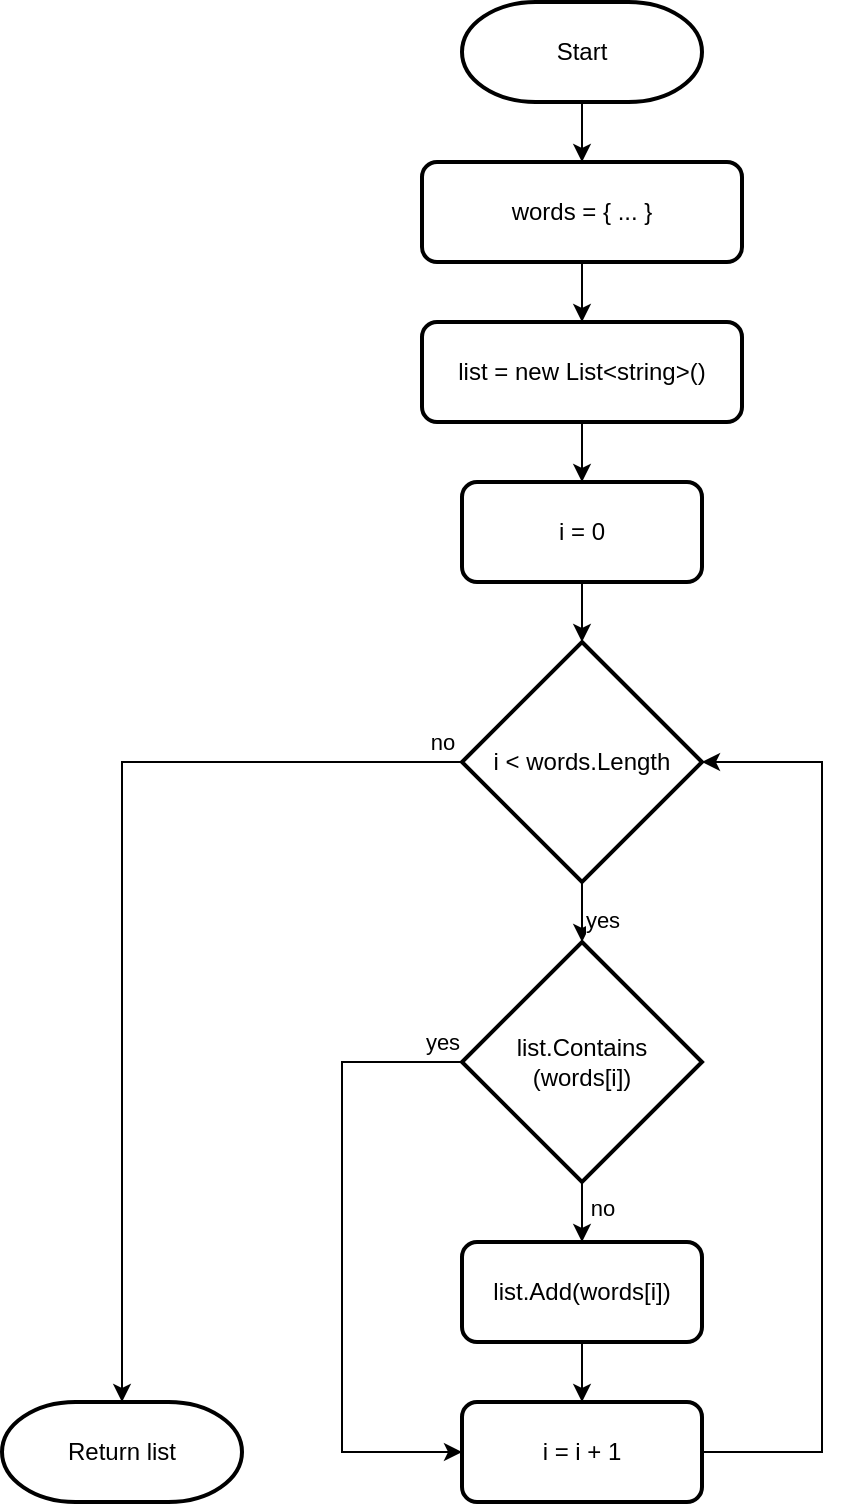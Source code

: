 <mxfile version="20.1.3" type="device" pages="2"><diagram id="ekLerv10-5Og8tD3GVhr" name="unique-words01"><mxGraphModel dx="2244" dy="884" grid="1" gridSize="10" guides="1" tooltips="1" connect="1" arrows="1" fold="1" page="1" pageScale="1" pageWidth="850" pageHeight="1100" math="0" shadow="0"><root><mxCell id="8sShPmPlEh92SBYfi-gu-0"/><mxCell id="8sShPmPlEh92SBYfi-gu-1" parent="8sShPmPlEh92SBYfi-gu-0"/><mxCell id="FQkOdAautoIUK9AFChFl-2" style="edgeStyle=orthogonalEdgeStyle;rounded=0;orthogonalLoop=1;jettySize=auto;html=1;" parent="8sShPmPlEh92SBYfi-gu-1" source="d6aVji-mfKDUd1OoBBit-1" target="nnVJdBRnOibAc6dFRvMt-0" edge="1"><mxGeometry relative="1" as="geometry"/></mxCell><mxCell id="d6aVji-mfKDUd1OoBBit-1" value="Start" style="strokeWidth=2;html=1;shape=mxgraph.flowchart.terminator;whiteSpace=wrap;" parent="8sShPmPlEh92SBYfi-gu-1" vertex="1"><mxGeometry x="-460" y="80" width="120" height="50" as="geometry"/></mxCell><mxCell id="35Vyb5Ko2_pxsr-b_a7Q-1" style="edgeStyle=orthogonalEdgeStyle;rounded=0;orthogonalLoop=1;jettySize=auto;html=1;" parent="8sShPmPlEh92SBYfi-gu-1" source="FQkOdAautoIUK9AFChFl-0" target="35Vyb5Ko2_pxsr-b_a7Q-0" edge="1"><mxGeometry relative="1" as="geometry"/></mxCell><mxCell id="FQkOdAautoIUK9AFChFl-0" value="list = new List&amp;lt;string&amp;gt;()" style="rounded=1;whiteSpace=wrap;html=1;strokeWidth=2;" parent="8sShPmPlEh92SBYfi-gu-1" vertex="1"><mxGeometry x="-480" y="240" width="160" height="50" as="geometry"/></mxCell><mxCell id="35Vyb5Ko2_pxsr-b_a7Q-4" value="yes" style="edgeStyle=orthogonalEdgeStyle;rounded=0;orthogonalLoop=1;jettySize=auto;html=1;" parent="8sShPmPlEh92SBYfi-gu-1" source="FQkOdAautoIUK9AFChFl-4" edge="1"><mxGeometry x="0.2" y="10" relative="1" as="geometry"><mxPoint as="offset"/><mxPoint x="-399.971" y="550" as="targetPoint"/></mxGeometry></mxCell><mxCell id="35Vyb5Ko2_pxsr-b_a7Q-7" value="no" style="edgeStyle=orthogonalEdgeStyle;rounded=0;orthogonalLoop=1;jettySize=auto;html=1;" parent="8sShPmPlEh92SBYfi-gu-1" source="FQkOdAautoIUK9AFChFl-4" target="NpqT4HiWj1B940D0W_QJ-0" edge="1"><mxGeometry x="-0.959" y="-10" relative="1" as="geometry"><Array as="points"><mxPoint x="-630" y="460"/></Array><mxPoint as="offset"/></mxGeometry></mxCell><mxCell id="FQkOdAautoIUK9AFChFl-4" value="i &amp;lt; words.Length" style="rhombus;whiteSpace=wrap;html=1;rounded=0;strokeWidth=2;" parent="8sShPmPlEh92SBYfi-gu-1" vertex="1"><mxGeometry x="-460" y="400" width="120" height="120" as="geometry"/></mxCell><mxCell id="NpqT4HiWj1B940D0W_QJ-0" value="Return list" style="strokeWidth=2;html=1;shape=mxgraph.flowchart.terminator;whiteSpace=wrap;" parent="8sShPmPlEh92SBYfi-gu-1" vertex="1"><mxGeometry x="-690" y="780" width="120" height="50" as="geometry"/></mxCell><mxCell id="35Vyb5Ko2_pxsr-b_a7Q-3" style="edgeStyle=orthogonalEdgeStyle;rounded=0;orthogonalLoop=1;jettySize=auto;html=1;" parent="8sShPmPlEh92SBYfi-gu-1" source="35Vyb5Ko2_pxsr-b_a7Q-0" target="FQkOdAautoIUK9AFChFl-4" edge="1"><mxGeometry relative="1" as="geometry"/></mxCell><mxCell id="35Vyb5Ko2_pxsr-b_a7Q-0" value="i = 0" style="rounded=1;whiteSpace=wrap;html=1;strokeWidth=2;" parent="8sShPmPlEh92SBYfi-gu-1" vertex="1"><mxGeometry x="-460" y="320" width="120" height="50" as="geometry"/></mxCell><mxCell id="35Vyb5Ko2_pxsr-b_a7Q-6" value="yes" style="edgeStyle=orthogonalEdgeStyle;rounded=0;orthogonalLoop=1;jettySize=auto;html=1;" parent="8sShPmPlEh92SBYfi-gu-1" source="nnVJdBRnOibAc6dFRvMt-4" target="35Vyb5Ko2_pxsr-b_a7Q-2" edge="1"><mxGeometry x="-0.936" y="-10" relative="1" as="geometry"><Array as="points"><mxPoint x="-520" y="610"/><mxPoint x="-520" y="805"/></Array><mxPoint as="offset"/></mxGeometry></mxCell><mxCell id="nnVJdBRnOibAc6dFRvMt-9" style="edgeStyle=orthogonalEdgeStyle;rounded=0;orthogonalLoop=1;jettySize=auto;html=1;" parent="8sShPmPlEh92SBYfi-gu-1" source="35Vyb5Ko2_pxsr-b_a7Q-2" edge="1"><mxGeometry relative="1" as="geometry"><mxPoint x="-340" y="460" as="targetPoint"/><Array as="points"><mxPoint x="-280" y="805"/><mxPoint x="-280" y="460"/></Array></mxGeometry></mxCell><mxCell id="35Vyb5Ko2_pxsr-b_a7Q-2" value="i = i + 1" style="rounded=1;whiteSpace=wrap;html=1;strokeWidth=2;" parent="8sShPmPlEh92SBYfi-gu-1" vertex="1"><mxGeometry x="-460" y="780" width="120" height="50" as="geometry"/></mxCell><mxCell id="nnVJdBRnOibAc6dFRvMt-2" style="edgeStyle=orthogonalEdgeStyle;rounded=0;orthogonalLoop=1;jettySize=auto;html=1;" parent="8sShPmPlEh92SBYfi-gu-1" source="nnVJdBRnOibAc6dFRvMt-0" target="FQkOdAautoIUK9AFChFl-0" edge="1"><mxGeometry relative="1" as="geometry"/></mxCell><mxCell id="nnVJdBRnOibAc6dFRvMt-0" value="words = { ... }" style="rounded=1;whiteSpace=wrap;html=1;strokeWidth=2;" parent="8sShPmPlEh92SBYfi-gu-1" vertex="1"><mxGeometry x="-480" y="160" width="160" height="50" as="geometry"/></mxCell><mxCell id="nnVJdBRnOibAc6dFRvMt-7" value="no" style="edgeStyle=orthogonalEdgeStyle;rounded=0;orthogonalLoop=1;jettySize=auto;html=1;" parent="8sShPmPlEh92SBYfi-gu-1" source="nnVJdBRnOibAc6dFRvMt-4" target="nnVJdBRnOibAc6dFRvMt-5" edge="1"><mxGeometry x="-0.5" y="10" relative="1" as="geometry"><mxPoint as="offset"/></mxGeometry></mxCell><mxCell id="nnVJdBRnOibAc6dFRvMt-4" value="list.Contains&lt;br&gt;(words[i])" style="rhombus;whiteSpace=wrap;html=1;rounded=0;strokeWidth=2;" parent="8sShPmPlEh92SBYfi-gu-1" vertex="1"><mxGeometry x="-460" y="550" width="120" height="120" as="geometry"/></mxCell><mxCell id="nnVJdBRnOibAc6dFRvMt-8" style="edgeStyle=orthogonalEdgeStyle;rounded=0;orthogonalLoop=1;jettySize=auto;html=1;" parent="8sShPmPlEh92SBYfi-gu-1" source="nnVJdBRnOibAc6dFRvMt-5" target="35Vyb5Ko2_pxsr-b_a7Q-2" edge="1"><mxGeometry relative="1" as="geometry"/></mxCell><mxCell id="nnVJdBRnOibAc6dFRvMt-5" value="list.Add(words[i])" style="rounded=1;whiteSpace=wrap;html=1;strokeWidth=2;" parent="8sShPmPlEh92SBYfi-gu-1" vertex="1"><mxGeometry x="-460" y="700" width="120" height="50" as="geometry"/></mxCell></root></mxGraphModel></diagram><diagram id="sL3vxULnIZ9NyfvjzQa5" name="unique-words02"><mxGraphModel dx="1826" dy="619" grid="1" gridSize="10" guides="1" tooltips="1" connect="1" arrows="1" fold="1" page="1" pageScale="1" pageWidth="850" pageHeight="1100" math="0" shadow="0"><root><mxCell id="0"/><mxCell id="1" parent="0"/><mxCell id="LRAm8tlHG5WzlzulTQl5-1" style="edgeStyle=orthogonalEdgeStyle;rounded=0;orthogonalLoop=1;jettySize=auto;html=1;" parent="1" source="LRAm8tlHG5WzlzulTQl5-2" target="LRAm8tlHG5WzlzulTQl5-15" edge="1"><mxGeometry relative="1" as="geometry"/></mxCell><mxCell id="LRAm8tlHG5WzlzulTQl5-2" value="Start" style="strokeWidth=2;html=1;shape=mxgraph.flowchart.terminator;whiteSpace=wrap;" parent="1" vertex="1"><mxGeometry x="-600" y="80" width="120" height="50" as="geometry"/></mxCell><mxCell id="LRAm8tlHG5WzlzulTQl5-3" style="edgeStyle=orthogonalEdgeStyle;rounded=0;orthogonalLoop=1;jettySize=auto;html=1;" parent="1" source="LRAm8tlHG5WzlzulTQl5-4" target="LRAm8tlHG5WzlzulTQl5-10" edge="1"><mxGeometry relative="1" as="geometry"/></mxCell><mxCell id="LRAm8tlHG5WzlzulTQl5-4" value="list = new List&amp;lt;string&amp;gt;()" style="rounded=1;whiteSpace=wrap;html=1;strokeWidth=2;" parent="1" vertex="1"><mxGeometry x="-620" y="240" width="160" height="50" as="geometry"/></mxCell><mxCell id="LRAm8tlHG5WzlzulTQl5-5" value="yes" style="edgeStyle=orthogonalEdgeStyle;rounded=0;orthogonalLoop=1;jettySize=auto;html=1;entryX=0.5;entryY=0;entryDx=0;entryDy=0;" parent="1" source="LRAm8tlHG5WzlzulTQl5-7" target="5TulKytuLyl3DHAuYOZX-4" edge="1"><mxGeometry x="0.2" y="10" relative="1" as="geometry"><mxPoint as="offset"/><mxPoint x="-539.971" y="570" as="targetPoint"/><mxPoint x="-540" y="540" as="sourcePoint"/><Array as="points"/></mxGeometry></mxCell><mxCell id="LRAm8tlHG5WzlzulTQl5-6" value="no" style="edgeStyle=orthogonalEdgeStyle;rounded=0;orthogonalLoop=1;jettySize=auto;html=1;" parent="1" source="LRAm8tlHG5WzlzulTQl5-7" target="LRAm8tlHG5WzlzulTQl5-8" edge="1"><mxGeometry x="-0.978" y="-10" relative="1" as="geometry"><Array as="points"><mxPoint x="-740" y="460"/></Array><mxPoint as="offset"/></mxGeometry></mxCell><mxCell id="LRAm8tlHG5WzlzulTQl5-7" value="position &amp;lt;&lt;br&gt;text.Length" style="rhombus;whiteSpace=wrap;html=1;rounded=0;strokeWidth=2;" parent="1" vertex="1"><mxGeometry x="-600" y="400" width="120" height="120" as="geometry"/></mxCell><mxCell id="LRAm8tlHG5WzlzulTQl5-8" value="Return list.Count" style="strokeWidth=2;html=1;shape=mxgraph.flowchart.terminator;whiteSpace=wrap;" parent="1" vertex="1"><mxGeometry x="-800" y="1240" width="120" height="50" as="geometry"/></mxCell><mxCell id="LRAm8tlHG5WzlzulTQl5-9" style="edgeStyle=orthogonalEdgeStyle;rounded=0;orthogonalLoop=1;jettySize=auto;html=1;" parent="1" source="LRAm8tlHG5WzlzulTQl5-10" target="LRAm8tlHG5WzlzulTQl5-7" edge="1"><mxGeometry relative="1" as="geometry"/></mxCell><mxCell id="LRAm8tlHG5WzlzulTQl5-10" value="position = 0" style="rounded=1;whiteSpace=wrap;html=1;strokeWidth=2;" parent="1" vertex="1"><mxGeometry x="-600" y="320" width="120" height="50" as="geometry"/></mxCell><mxCell id="LRAm8tlHG5WzlzulTQl5-14" style="edgeStyle=orthogonalEdgeStyle;rounded=0;orthogonalLoop=1;jettySize=auto;html=1;" parent="1" source="LRAm8tlHG5WzlzulTQl5-15" target="LRAm8tlHG5WzlzulTQl5-4" edge="1"><mxGeometry relative="1" as="geometry"/></mxCell><mxCell id="LRAm8tlHG5WzlzulTQl5-15" value="text = &quot;...&quot;" style="rounded=1;whiteSpace=wrap;html=1;strokeWidth=2;" parent="1" vertex="1"><mxGeometry x="-620" y="160" width="160" height="50" as="geometry"/></mxCell><mxCell id="5TulKytuLyl3DHAuYOZX-6" style="edgeStyle=orthogonalEdgeStyle;rounded=0;orthogonalLoop=1;jettySize=auto;html=1;" parent="1" source="5TulKytuLyl3DHAuYOZX-4" target="5TulKytuLyl3DHAuYOZX-5" edge="1"><mxGeometry relative="1" as="geometry"/></mxCell><mxCell id="5TulKytuLyl3DHAuYOZX-4" value="spaceIndex = text.IndexOf(' ', position)" style="rounded=1;whiteSpace=wrap;html=1;strokeWidth=2;" parent="1" vertex="1"><mxGeometry x="-660" y="550" width="240" height="50" as="geometry"/></mxCell><mxCell id="5TulKytuLyl3DHAuYOZX-8" value="yes" style="edgeStyle=orthogonalEdgeStyle;rounded=0;orthogonalLoop=1;jettySize=auto;html=1;" parent="1" source="5TulKytuLyl3DHAuYOZX-5" target="5TulKytuLyl3DHAuYOZX-7" edge="1"><mxGeometry x="-0.5" y="10" relative="1" as="geometry"><mxPoint as="offset"/></mxGeometry></mxCell><mxCell id="5TulKytuLyl3DHAuYOZX-11" value="no" style="edgeStyle=orthogonalEdgeStyle;rounded=0;orthogonalLoop=1;jettySize=auto;html=1;" parent="1" source="5TulKytuLyl3DHAuYOZX-5" target="5TulKytuLyl3DHAuYOZX-10" edge="1"><mxGeometry x="-0.333" y="10" relative="1" as="geometry"><Array as="points"><mxPoint x="-540" y="760"/><mxPoint x="-540" y="760"/></Array><mxPoint as="offset"/></mxGeometry></mxCell><mxCell id="5TulKytuLyl3DHAuYOZX-5" value="spaceIndex == position" style="rhombus;whiteSpace=wrap;html=1;rounded=0;strokeWidth=2;" parent="1" vertex="1"><mxGeometry x="-600" y="630" width="120" height="120" as="geometry"/></mxCell><mxCell id="5TulKytuLyl3DHAuYOZX-9" style="edgeStyle=orthogonalEdgeStyle;rounded=0;orthogonalLoop=1;jettySize=auto;html=1;" parent="1" source="5TulKytuLyl3DHAuYOZX-7" target="LRAm8tlHG5WzlzulTQl5-7" edge="1"><mxGeometry relative="1" as="geometry"><Array as="points"><mxPoint x="-280" y="690"/><mxPoint x="-280" y="460"/></Array></mxGeometry></mxCell><mxCell id="5TulKytuLyl3DHAuYOZX-7" value="position++" style="rounded=1;whiteSpace=wrap;html=1;strokeWidth=2;" parent="1" vertex="1"><mxGeometry x="-440" y="665" width="120" height="50" as="geometry"/></mxCell><mxCell id="5TulKytuLyl3DHAuYOZX-14" value="yes" style="edgeStyle=orthogonalEdgeStyle;rounded=0;orthogonalLoop=1;jettySize=auto;html=1;" parent="1" source="5TulKytuLyl3DHAuYOZX-10" target="5TulKytuLyl3DHAuYOZX-13" edge="1"><mxGeometry x="-0.5" y="10" relative="1" as="geometry"><mxPoint as="offset"/></mxGeometry></mxCell><mxCell id="5TulKytuLyl3DHAuYOZX-16" value="no" style="edgeStyle=orthogonalEdgeStyle;rounded=0;orthogonalLoop=1;jettySize=auto;html=1;" parent="1" source="5TulKytuLyl3DHAuYOZX-10" target="5TulKytuLyl3DHAuYOZX-15" edge="1"><mxGeometry x="-0.333" y="10" relative="1" as="geometry"><Array as="points"><mxPoint x="-540" y="910"/><mxPoint x="-540" y="910"/></Array><mxPoint as="offset"/></mxGeometry></mxCell><mxCell id="5TulKytuLyl3DHAuYOZX-10" value="spaceIndex &amp;lt; 0" style="rhombus;whiteSpace=wrap;html=1;rounded=0;strokeWidth=2;" parent="1" vertex="1"><mxGeometry x="-600" y="780" width="120" height="120" as="geometry"/></mxCell><mxCell id="5TulKytuLyl3DHAuYOZX-17" style="edgeStyle=orthogonalEdgeStyle;rounded=0;orthogonalLoop=1;jettySize=auto;html=1;entryX=1;entryY=0.5;entryDx=0;entryDy=0;" parent="1" source="5TulKytuLyl3DHAuYOZX-13" target="5TulKytuLyl3DHAuYOZX-15" edge="1"><mxGeometry relative="1" as="geometry"/></mxCell><mxCell id="5TulKytuLyl3DHAuYOZX-13" value="spaceIndex = text.Length" style="rounded=1;whiteSpace=wrap;html=1;strokeWidth=2;" parent="1" vertex="1"><mxGeometry x="-440" y="815" width="120" height="50" as="geometry"/></mxCell><mxCell id="evSYr3Q3JY70nSupk9sn-6" style="edgeStyle=orthogonalEdgeStyle;rounded=0;orthogonalLoop=1;jettySize=auto;html=1;" parent="1" source="5TulKytuLyl3DHAuYOZX-15" target="evSYr3Q3JY70nSupk9sn-3" edge="1"><mxGeometry relative="1" as="geometry"/></mxCell><mxCell id="5TulKytuLyl3DHAuYOZX-15" value="word = text[position..spaceIndex]" style="rounded=1;whiteSpace=wrap;html=1;strokeWidth=2;" parent="1" vertex="1"><mxGeometry x="-660" y="930" width="240" height="50" as="geometry"/></mxCell><mxCell id="O6FgGAXbOUOxwyueqQCt-3" style="edgeStyle=orthogonalEdgeStyle;rounded=0;orthogonalLoop=1;jettySize=auto;html=1;" parent="1" source="evSYr3Q3JY70nSupk9sn-1" target="O6FgGAXbOUOxwyueqQCt-2" edge="1"><mxGeometry relative="1" as="geometry"/></mxCell><mxCell id="evSYr3Q3JY70nSupk9sn-1" value="position =&lt;br&gt;spaceIndex + 1" style="rounded=1;whiteSpace=wrap;html=1;strokeWidth=2;" parent="1" vertex="1"><mxGeometry x="-600" y="1160" width="120" height="50" as="geometry"/></mxCell><mxCell id="evSYr3Q3JY70nSupk9sn-2" value="no" style="edgeStyle=orthogonalEdgeStyle;rounded=0;orthogonalLoop=1;jettySize=auto;html=1;" parent="1" source="evSYr3Q3JY70nSupk9sn-3" target="evSYr3Q3JY70nSupk9sn-5" edge="1"><mxGeometry x="-0.6" y="10" relative="1" as="geometry"><mxPoint as="offset"/></mxGeometry></mxCell><mxCell id="O6FgGAXbOUOxwyueqQCt-1" value="yes" style="edgeStyle=orthogonalEdgeStyle;rounded=0;orthogonalLoop=1;jettySize=auto;html=1;" parent="1" source="evSYr3Q3JY70nSupk9sn-3" target="evSYr3Q3JY70nSupk9sn-1" edge="1"><mxGeometry x="-0.599" y="10" relative="1" as="geometry"><mxPoint as="offset"/></mxGeometry></mxCell><mxCell id="evSYr3Q3JY70nSupk9sn-3" value="list.&lt;br&gt;IndexOf(word)&amp;lt; 0" style="rhombus;whiteSpace=wrap;html=1;rounded=0;strokeWidth=2;" parent="1" vertex="1"><mxGeometry x="-600" y="1010" width="120" height="120" as="geometry"/></mxCell><mxCell id="evSYr3Q3JY70nSupk9sn-4" style="edgeStyle=orthogonalEdgeStyle;rounded=0;orthogonalLoop=1;jettySize=auto;html=1;" parent="1" source="evSYr3Q3JY70nSupk9sn-5" target="evSYr3Q3JY70nSupk9sn-1" edge="1"><mxGeometry relative="1" as="geometry"><Array as="points"><mxPoint x="-380" y="1185"/></Array></mxGeometry></mxCell><mxCell id="evSYr3Q3JY70nSupk9sn-5" value="list.Add(words[i])" style="rounded=1;whiteSpace=wrap;html=1;strokeWidth=2;" parent="1" vertex="1"><mxGeometry x="-450" y="1045" width="120" height="50" as="geometry"/></mxCell><mxCell id="O6FgGAXbOUOxwyueqQCt-4" style="edgeStyle=orthogonalEdgeStyle;rounded=0;orthogonalLoop=1;jettySize=auto;html=1;" parent="1" source="O6FgGAXbOUOxwyueqQCt-2" target="LRAm8tlHG5WzlzulTQl5-7" edge="1"><mxGeometry relative="1" as="geometry"><mxPoint x="-220" y="590" as="targetPoint"/><Array as="points"><mxPoint x="-280" y="1265"/><mxPoint x="-280" y="460"/></Array></mxGeometry></mxCell><mxCell id="O6FgGAXbOUOxwyueqQCt-2" value="i = i + 1" style="rounded=1;whiteSpace=wrap;html=1;strokeWidth=2;" parent="1" vertex="1"><mxGeometry x="-600" y="1240" width="120" height="50" as="geometry"/></mxCell></root></mxGraphModel></diagram></mxfile>